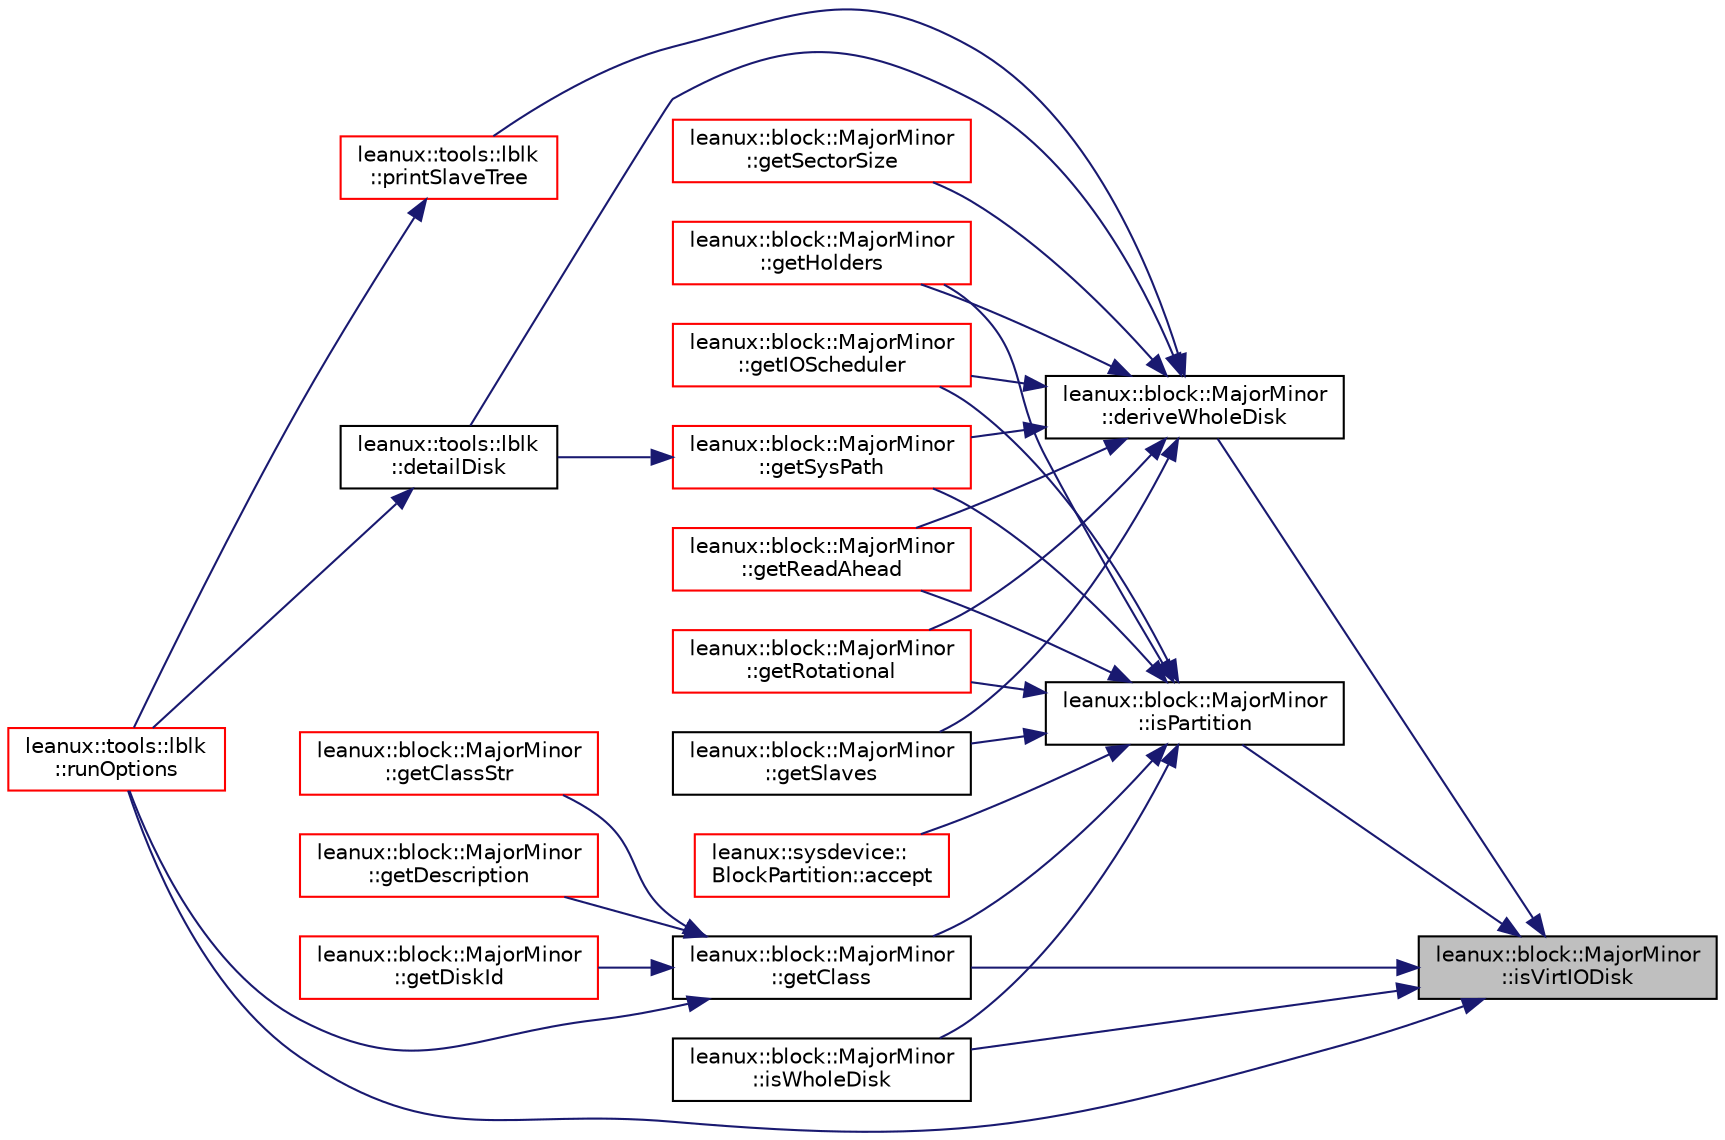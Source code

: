 digraph "leanux::block::MajorMinor::isVirtIODisk"
{
 // LATEX_PDF_SIZE
  bgcolor="transparent";
  edge [fontname="Helvetica",fontsize="10",labelfontname="Helvetica",labelfontsize="10"];
  node [fontname="Helvetica",fontsize="10",shape=record];
  rankdir="RL";
  Node1 [label="leanux::block::MajorMinor\l::isVirtIODisk",height=0.2,width=0.4,color="black", fillcolor="grey75", style="filled", fontcolor="black",tooltip="determine if the MajorMinor represents a virtio disk."];
  Node1 -> Node2 [dir="back",color="midnightblue",fontsize="10",style="solid",fontname="Helvetica"];
  Node2 [label="leanux::block::MajorMinor\l::deriveWholeDisk",height=0.2,width=0.4,color="black",URL="$classleanux_1_1block_1_1MajorMinor.html#a5771b2baf04dd79e61c5bcd3f4ec532c",tooltip="Derive the MajorMinor of the whole disk holding a partition."];
  Node2 -> Node3 [dir="back",color="midnightblue",fontsize="10",style="solid",fontname="Helvetica"];
  Node3 [label="leanux::tools::lblk\l::detailDisk",height=0.2,width=0.4,color="black",URL="$namespaceleanux_1_1tools_1_1lblk.html#ade16c362a9900ba9267433bf57da42ce",tooltip="Write disk details."];
  Node3 -> Node4 [dir="back",color="midnightblue",fontsize="10",style="solid",fontname="Helvetica"];
  Node4 [label="leanux::tools::lblk\l::runOptions",height=0.2,width=0.4,color="red",URL="$namespaceleanux_1_1tools_1_1lblk.html#aafee1346a1081bfa4f7470f921cd66b8",tooltip="Direct output run from options."];
  Node2 -> Node7 [dir="back",color="midnightblue",fontsize="10",style="solid",fontname="Helvetica"];
  Node7 [label="leanux::block::MajorMinor\l::getHolders",height=0.2,width=0.4,color="red",URL="$classleanux_1_1block_1_1MajorMinor.html#af09033a9db9d908d1132bbab667a0801",tooltip="Get a list of devices holding (using) the device m."];
  Node2 -> Node11 [dir="back",color="midnightblue",fontsize="10",style="solid",fontname="Helvetica"];
  Node11 [label="leanux::block::MajorMinor\l::getIOScheduler",height=0.2,width=0.4,color="red",URL="$classleanux_1_1block_1_1MajorMinor.html#aefbe4f5de2bcdf31cfb0ece97e8e12e7",tooltip="get the IO scheduler (elevator) configured for the device."];
  Node2 -> Node18 [dir="back",color="midnightblue",fontsize="10",style="solid",fontname="Helvetica"];
  Node18 [label="leanux::block::MajorMinor\l::getReadAhead",height=0.2,width=0.4,color="red",URL="$classleanux_1_1block_1_1MajorMinor.html#a80d3a92692140016ab3973ace30d65c2",tooltip="get the read-ahead size for the device"];
  Node2 -> Node19 [dir="back",color="midnightblue",fontsize="10",style="solid",fontname="Helvetica"];
  Node19 [label="leanux::block::MajorMinor\l::getRotational",height=0.2,width=0.4,color="red",URL="$classleanux_1_1block_1_1MajorMinor.html#ae8569c67c7ab725af5c89e8e01011a7b",tooltip="Chech if a disk is mechanical or solid state."];
  Node2 -> Node21 [dir="back",color="midnightblue",fontsize="10",style="solid",fontname="Helvetica"];
  Node21 [label="leanux::block::MajorMinor\l::getSectorSize",height=0.2,width=0.4,color="red",URL="$classleanux_1_1block_1_1MajorMinor.html#a89962016f65109842c3941fa188eae95",tooltip="get the device sector size."];
  Node2 -> Node23 [dir="back",color="midnightblue",fontsize="10",style="solid",fontname="Helvetica"];
  Node23 [label="leanux::block::MajorMinor\l::getSlaves",height=0.2,width=0.4,color="black",URL="$classleanux_1_1block_1_1MajorMinor.html#a5466f74de32fbbcaccceff77133e2b7b",tooltip="Get a list of devices slave to the device m."];
  Node2 -> Node24 [dir="back",color="midnightblue",fontsize="10",style="solid",fontname="Helvetica"];
  Node24 [label="leanux::block::MajorMinor\l::getSysPath",height=0.2,width=0.4,color="red",URL="$classleanux_1_1block_1_1MajorMinor.html#a742f510de3aea2ec0a1eb112e3ca3c1e",tooltip="return the full device path as it appears under /sys/devices/block"];
  Node24 -> Node3 [dir="back",color="midnightblue",fontsize="10",style="solid",fontname="Helvetica"];
  Node2 -> Node37 [dir="back",color="midnightblue",fontsize="10",style="solid",fontname="Helvetica"];
  Node37 [label="leanux::tools::lblk\l::printSlaveTree",height=0.2,width=0.4,color="red",URL="$namespaceleanux_1_1tools_1_1lblk.html#a514a93d2172ba20b92f77ba1062d822c",tooltip="Write the tree of slaves beneath and including mm, append to tab, starting with level."];
  Node37 -> Node4 [dir="back",color="midnightblue",fontsize="10",style="solid",fontname="Helvetica"];
  Node1 -> Node40 [dir="back",color="midnightblue",fontsize="10",style="solid",fontname="Helvetica"];
  Node40 [label="leanux::block::MajorMinor\l::getClass",height=0.2,width=0.4,color="black",URL="$classleanux_1_1block_1_1MajorMinor.html#ad8b93c3f6fc290008c2025e5e3d42eb5",tooltip="Get the DeviceClass for a MajorMinor."];
  Node40 -> Node41 [dir="back",color="midnightblue",fontsize="10",style="solid",fontname="Helvetica"];
  Node41 [label="leanux::block::MajorMinor\l::getClassStr",height=0.2,width=0.4,color="red",URL="$classleanux_1_1block_1_1MajorMinor.html#a0262599b45d4425a1841853e830a7c46",tooltip="Get a descriptive string for the device type of the MajorMinor."];
  Node40 -> Node9 [dir="back",color="midnightblue",fontsize="10",style="solid",fontname="Helvetica"];
  Node9 [label="leanux::block::MajorMinor\l::getDescription",height=0.2,width=0.4,color="red",URL="$classleanux_1_1block_1_1MajorMinor.html#a26a2363b1eea927b6ebb4aad44dea876",tooltip="Get a pretty-print description for the device."];
  Node40 -> Node44 [dir="back",color="midnightblue",fontsize="10",style="solid",fontname="Helvetica"];
  Node44 [label="leanux::block::MajorMinor\l::getDiskId",height=0.2,width=0.4,color="red",URL="$classleanux_1_1block_1_1MajorMinor.html#a52999f02212469e3e0e74760d7637470",tooltip="Retrieve a string identifying a disk on a best-efffort basis."];
  Node40 -> Node4 [dir="back",color="midnightblue",fontsize="10",style="solid",fontname="Helvetica"];
  Node1 -> Node45 [dir="back",color="midnightblue",fontsize="10",style="solid",fontname="Helvetica"];
  Node45 [label="leanux::block::MajorMinor\l::isPartition",height=0.2,width=0.4,color="black",URL="$classleanux_1_1block_1_1MajorMinor.html#ad5136fe7853cb6f2ca04eadb465976da",tooltip=" "];
  Node45 -> Node46 [dir="back",color="midnightblue",fontsize="10",style="solid",fontname="Helvetica"];
  Node46 [label="leanux::sysdevice::\lBlockPartition::accept",height=0.2,width=0.4,color="red",URL="$classleanux_1_1sysdevice_1_1BlockPartition.html#a66d61b5a78be267835e09b8d9e4c405f",tooltip="Return true if the SysDevice recognizes itself in the trailing part of path."];
  Node45 -> Node40 [dir="back",color="midnightblue",fontsize="10",style="solid",fontname="Helvetica"];
  Node45 -> Node7 [dir="back",color="midnightblue",fontsize="10",style="solid",fontname="Helvetica"];
  Node45 -> Node11 [dir="back",color="midnightblue",fontsize="10",style="solid",fontname="Helvetica"];
  Node45 -> Node18 [dir="back",color="midnightblue",fontsize="10",style="solid",fontname="Helvetica"];
  Node45 -> Node19 [dir="back",color="midnightblue",fontsize="10",style="solid",fontname="Helvetica"];
  Node45 -> Node23 [dir="back",color="midnightblue",fontsize="10",style="solid",fontname="Helvetica"];
  Node45 -> Node24 [dir="back",color="midnightblue",fontsize="10",style="solid",fontname="Helvetica"];
  Node45 -> Node53 [dir="back",color="midnightblue",fontsize="10",style="solid",fontname="Helvetica"];
  Node53 [label="leanux::block::MajorMinor\l::isWholeDisk",height=0.2,width=0.4,color="black",URL="$classleanux_1_1block_1_1MajorMinor.html#a0538b77a5964620e5c5cd2943e631049",tooltip="Check if a disk is a whole disk (and not a partition)."];
  Node1 -> Node53 [dir="back",color="midnightblue",fontsize="10",style="solid",fontname="Helvetica"];
  Node1 -> Node4 [dir="back",color="midnightblue",fontsize="10",style="solid",fontname="Helvetica"];
}
